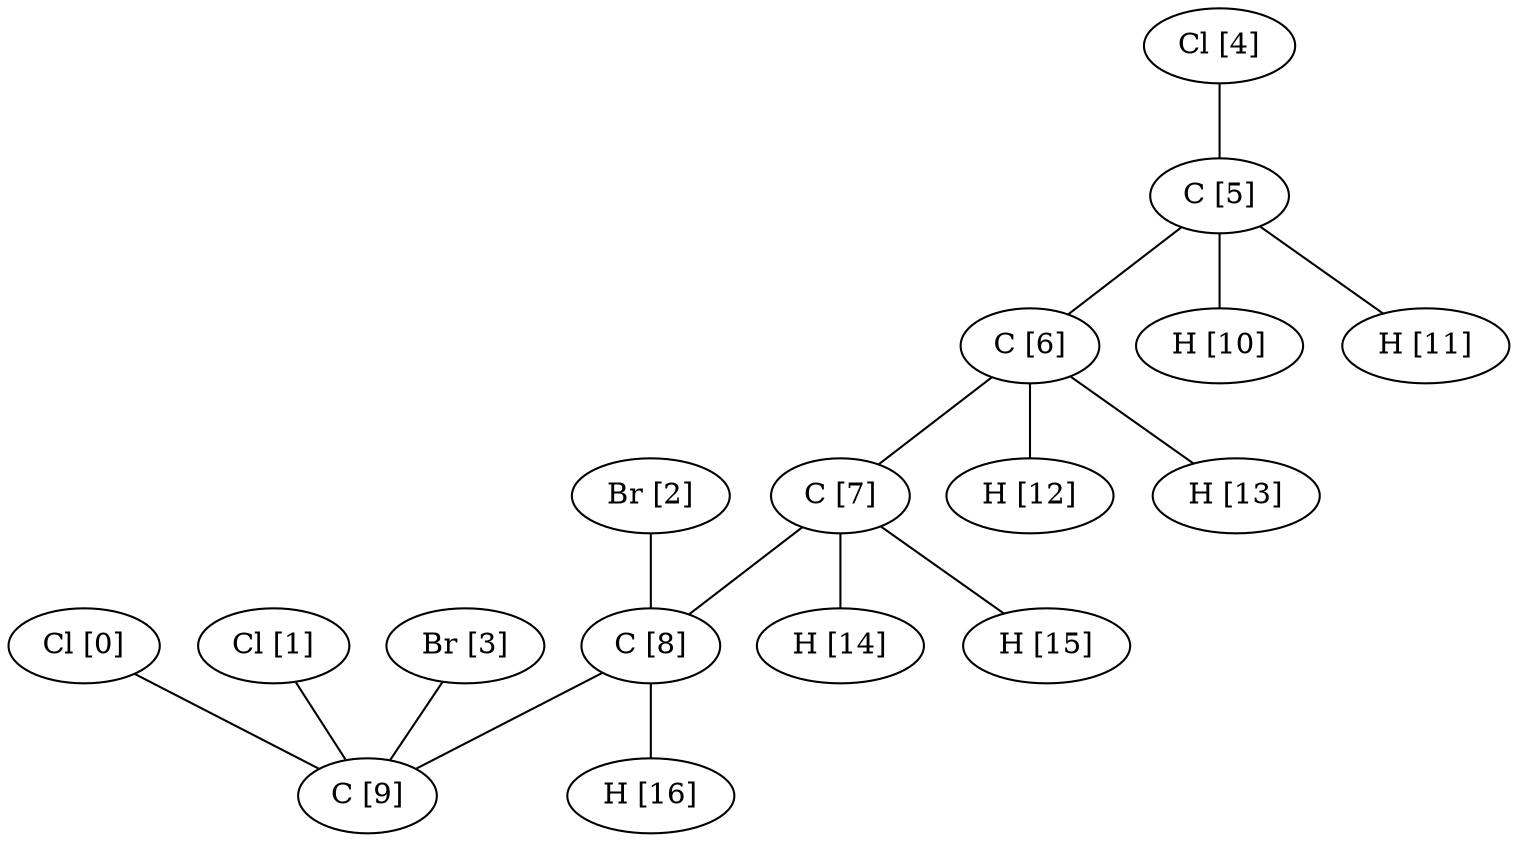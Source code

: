 graph G {
0[label="Cl [0]"];
1[label="Cl [1]"];
2[label="Br [2]"];
3[label="Br [3]"];
4[label="Cl [4]"];
5[label="C [5]"];
6[label="C [6]"];
7[label="C [7]"];
8[label="C [8]"];
9[label="C [9]"];
10[label="H [10]"];
11[label="H [11]"];
12[label="H [12]"];
13[label="H [13]"];
14[label="H [14]"];
15[label="H [15]"];
16[label="H [16]"];
0--9 ;
1--9 ;
2--8 ;
3--9 ;
4--5 ;
5--6 ;
5--10 ;
5--11 ;
6--7 ;
6--12 ;
6--13 ;
7--8 ;
7--14 ;
7--15 ;
8--9 ;
8--16 ;
}
